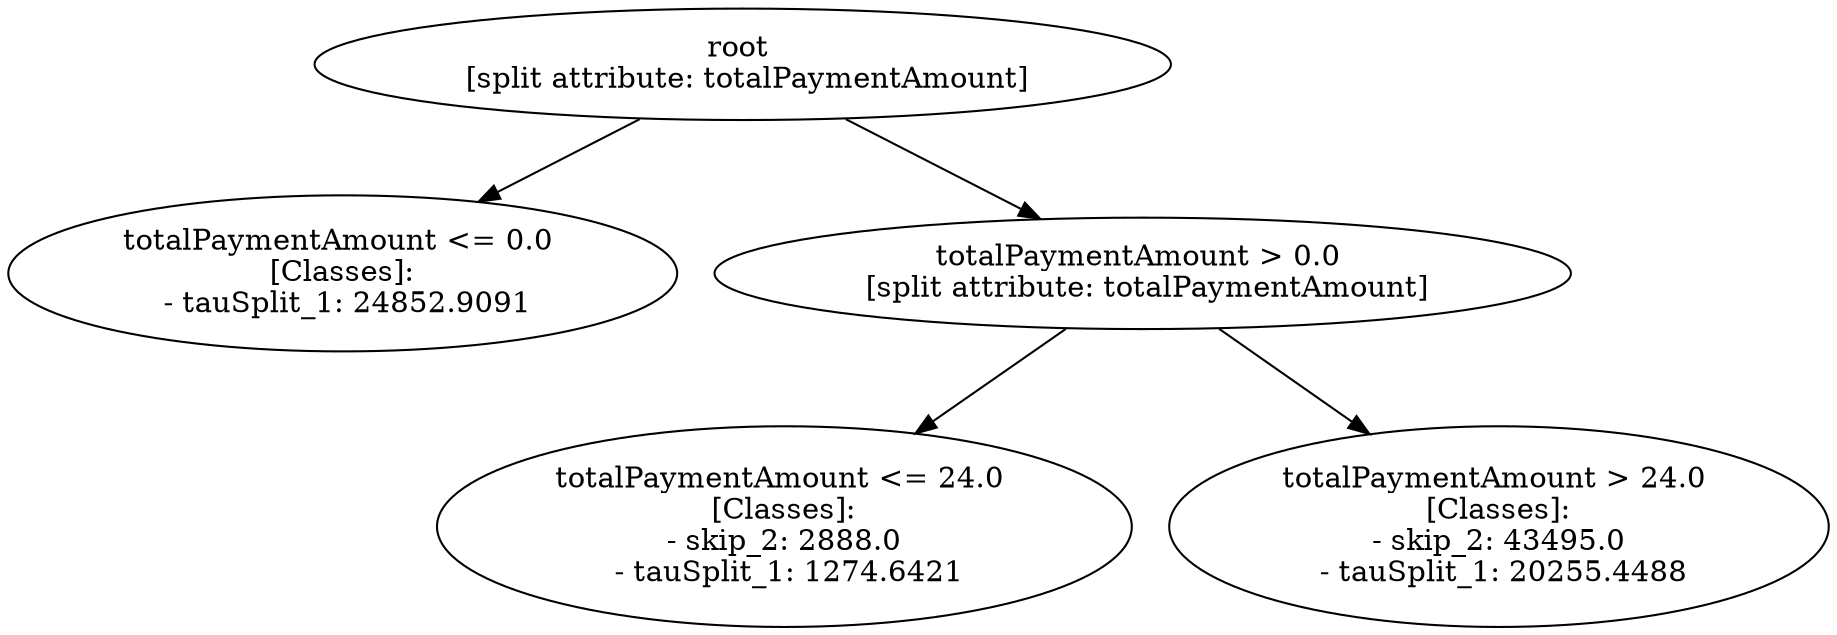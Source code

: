 // Road_Traffic_Fine_Management_Process-p_2-8
digraph "Road_Traffic_Fine_Management_Process-p_2-8" {
	"1ff84ab2-3677-4398-ba10-ff00fe95a27a" [label="root 
 [split attribute: totalPaymentAmount]"]
	"93b53a86-787a-42cc-99c3-a3c64b265a32" [label="totalPaymentAmount <= 0.0 
 [Classes]: 
 - tauSplit_1: 24852.9091"]
	"1ff84ab2-3677-4398-ba10-ff00fe95a27a" -> "93b53a86-787a-42cc-99c3-a3c64b265a32"
	"5942ff3b-7e12-4f4f-983b-8909715c7fc2" [label="totalPaymentAmount > 0.0 
 [split attribute: totalPaymentAmount]"]
	"1ff84ab2-3677-4398-ba10-ff00fe95a27a" -> "5942ff3b-7e12-4f4f-983b-8909715c7fc2"
	"629e8434-d421-4f7c-8c81-54033621b6b8" [label="totalPaymentAmount <= 24.0 
 [Classes]: 
 - skip_2: 2888.0 
 - tauSplit_1: 1274.6421"]
	"5942ff3b-7e12-4f4f-983b-8909715c7fc2" -> "629e8434-d421-4f7c-8c81-54033621b6b8"
	"ff1c5cc7-c5d2-4b5d-abd8-96d3528ed7a3" [label="totalPaymentAmount > 24.0 
 [Classes]: 
 - skip_2: 43495.0 
 - tauSplit_1: 20255.4488"]
	"5942ff3b-7e12-4f4f-983b-8909715c7fc2" -> "ff1c5cc7-c5d2-4b5d-abd8-96d3528ed7a3"
}
